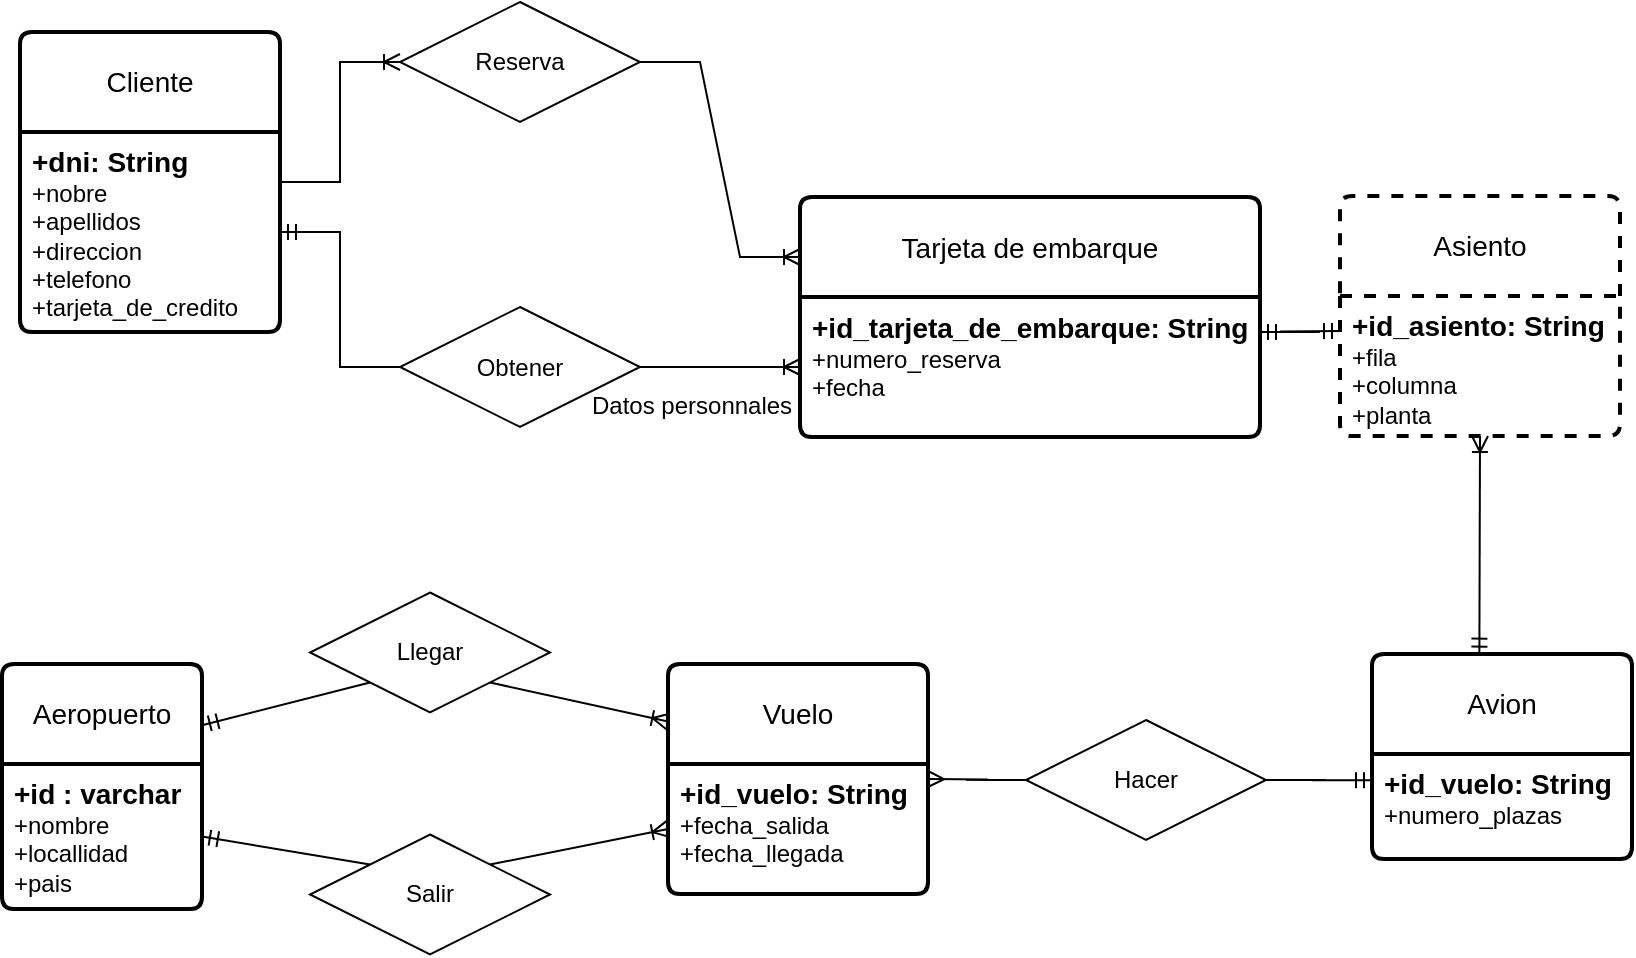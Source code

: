 <mxfile version="22.0.4" type="github">
  <diagram id="R2lEEEUBdFMjLlhIrx00" name="Page-1">
    <mxGraphModel dx="2600" dy="957" grid="1" gridSize="10" guides="1" tooltips="1" connect="1" arrows="1" fold="1" page="1" pageScale="1" pageWidth="850" pageHeight="1100" math="0" shadow="0" extFonts="Permanent Marker^https://fonts.googleapis.com/css?family=Permanent+Marker">
      <root>
        <mxCell id="0" />
        <mxCell id="1" parent="0" />
        <mxCell id="GVflADZopcoPuH8NDHQU-40" value="Cliente" style="swimlane;childLayout=stackLayout;horizontal=1;startSize=50;horizontalStack=0;rounded=1;fontSize=14;fontStyle=0;strokeWidth=2;resizeParent=0;resizeLast=1;shadow=0;dashed=0;align=center;arcSize=4;whiteSpace=wrap;html=1;" parent="1" vertex="1">
          <mxGeometry x="-820" y="45" width="130" height="150" as="geometry" />
        </mxCell>
        <mxCell id="GVflADZopcoPuH8NDHQU-41" value="&lt;font style=&quot;font-size: 14px;&quot;&gt;&lt;b&gt;+dni: String&lt;/b&gt;&lt;/font&gt;&lt;br&gt;+nobre&lt;br&gt;+apellidos&lt;br&gt;+direccion&lt;br&gt;+telefono&lt;br&gt;+tarjeta_de_credito" style="align=left;strokeColor=none;fillColor=none;spacingLeft=4;fontSize=12;verticalAlign=top;resizable=0;rotatable=0;part=1;html=1;" parent="GVflADZopcoPuH8NDHQU-40" vertex="1">
          <mxGeometry y="50" width="130" height="100" as="geometry" />
        </mxCell>
        <mxCell id="GVflADZopcoPuH8NDHQU-42" value="Vuelo" style="swimlane;childLayout=stackLayout;horizontal=1;startSize=50;horizontalStack=0;rounded=1;fontSize=14;fontStyle=0;strokeWidth=2;resizeParent=0;resizeLast=1;shadow=0;dashed=0;align=center;arcSize=4;whiteSpace=wrap;html=1;" parent="1" vertex="1">
          <mxGeometry x="-496" y="361" width="130" height="115" as="geometry" />
        </mxCell>
        <mxCell id="GVflADZopcoPuH8NDHQU-43" value="&lt;b&gt;&lt;font style=&quot;font-size: 14px;&quot;&gt;+id_vuelo: String&lt;/font&gt;&lt;/b&gt;&lt;br&gt;+fecha_salida&lt;br&gt;+fecha_llegada" style="align=left;strokeColor=none;fillColor=none;spacingLeft=4;fontSize=12;verticalAlign=top;resizable=0;rotatable=0;part=1;html=1;" parent="GVflADZopcoPuH8NDHQU-42" vertex="1">
          <mxGeometry y="50" width="130" height="65" as="geometry" />
        </mxCell>
        <mxCell id="GVflADZopcoPuH8NDHQU-44" value="Tarjeta de embarque" style="swimlane;childLayout=stackLayout;horizontal=1;startSize=50;horizontalStack=0;rounded=1;fontSize=14;fontStyle=0;strokeWidth=2;resizeParent=0;resizeLast=1;shadow=0;dashed=0;align=center;arcSize=4;whiteSpace=wrap;html=1;" parent="1" vertex="1">
          <mxGeometry x="-430" y="127.5" width="230" height="120" as="geometry" />
        </mxCell>
        <mxCell id="GVflADZopcoPuH8NDHQU-45" value="&lt;font style=&quot;font-size: 14px;&quot;&gt;&lt;b&gt;+id_tarjeta_de_embarque: String&lt;br&gt;&lt;/b&gt;&lt;/font&gt;+numero_reserva&lt;br&gt;+fecha" style="align=left;strokeColor=none;fillColor=none;spacingLeft=4;fontSize=12;verticalAlign=top;resizable=0;rotatable=0;part=1;html=1;" parent="GVflADZopcoPuH8NDHQU-44" vertex="1">
          <mxGeometry y="50" width="230" height="70" as="geometry" />
        </mxCell>
        <mxCell id="GVflADZopcoPuH8NDHQU-53" value="Reserva" style="shape=rhombus;perimeter=rhombusPerimeter;whiteSpace=wrap;html=1;align=center;" parent="1" vertex="1">
          <mxGeometry x="-630" y="30" width="120" height="60" as="geometry" />
        </mxCell>
        <mxCell id="GVflADZopcoPuH8NDHQU-54" value="Obtener" style="shape=rhombus;perimeter=rhombusPerimeter;whiteSpace=wrap;html=1;align=center;" parent="1" vertex="1">
          <mxGeometry x="-630" y="182.5" width="120" height="60" as="geometry" />
        </mxCell>
        <mxCell id="zLerIvJA5o45v9AowRJ3-1" value="" style="edgeStyle=entityRelationEdgeStyle;fontSize=12;html=1;endArrow=ERoneToMany;rounded=0;exitX=1;exitY=0.25;exitDx=0;exitDy=0;entryX=0;entryY=0.5;entryDx=0;entryDy=0;" parent="1" source="GVflADZopcoPuH8NDHQU-41" target="GVflADZopcoPuH8NDHQU-53" edge="1">
          <mxGeometry width="100" height="100" relative="1" as="geometry">
            <mxPoint x="-240" y="242.5" as="sourcePoint" />
            <mxPoint x="-140" y="142.5" as="targetPoint" />
          </mxGeometry>
        </mxCell>
        <mxCell id="zLerIvJA5o45v9AowRJ3-2" value="" style="edgeStyle=entityRelationEdgeStyle;fontSize=12;html=1;endArrow=ERoneToMany;rounded=0;exitX=1;exitY=0.5;exitDx=0;exitDy=0;entryX=0;entryY=0.25;entryDx=0;entryDy=0;" parent="1" source="GVflADZopcoPuH8NDHQU-53" target="GVflADZopcoPuH8NDHQU-44" edge="1">
          <mxGeometry width="100" height="100" relative="1" as="geometry">
            <mxPoint x="30" y="192.5" as="sourcePoint" />
            <mxPoint x="130" y="92.5" as="targetPoint" />
          </mxGeometry>
        </mxCell>
        <mxCell id="zLerIvJA5o45v9AowRJ3-4" value="" style="edgeStyle=entityRelationEdgeStyle;fontSize=12;html=1;endArrow=ERoneToMany;rounded=0;entryX=0;entryY=0.5;entryDx=0;entryDy=0;exitX=1;exitY=0.5;exitDx=0;exitDy=0;" parent="1" source="GVflADZopcoPuH8NDHQU-54" target="GVflADZopcoPuH8NDHQU-45" edge="1">
          <mxGeometry width="100" height="100" relative="1" as="geometry">
            <mxPoint x="-490" y="212.5" as="sourcePoint" />
            <mxPoint x="-160" y="302.5" as="targetPoint" />
            <Array as="points">
              <mxPoint x="100" y="232.5" />
            </Array>
          </mxGeometry>
        </mxCell>
        <mxCell id="zLerIvJA5o45v9AowRJ3-5" value="Asiento" style="swimlane;childLayout=stackLayout;horizontal=1;startSize=50;horizontalStack=0;rounded=1;fontSize=14;fontStyle=0;strokeWidth=2;resizeParent=0;resizeLast=1;shadow=0;dashed=1;align=center;arcSize=4;whiteSpace=wrap;html=1;" parent="1" vertex="1">
          <mxGeometry x="-160" y="127" width="140" height="120" as="geometry" />
        </mxCell>
        <mxCell id="zLerIvJA5o45v9AowRJ3-6" value="&lt;font style=&quot;font-size: 14px;&quot;&gt;&lt;b&gt;+id_asiento: String&lt;/b&gt;&lt;/font&gt;&lt;br&gt;+fila&lt;br&gt;+columna&lt;br&gt;+planta" style="align=left;strokeColor=none;fillColor=none;spacingLeft=4;fontSize=12;verticalAlign=top;resizable=0;rotatable=0;part=1;html=1;" parent="zLerIvJA5o45v9AowRJ3-5" vertex="1">
          <mxGeometry y="50" width="140" height="70" as="geometry" />
        </mxCell>
        <mxCell id="zLerIvJA5o45v9AowRJ3-8" value="" style="fontSize=12;html=1;endArrow=ERoneToMany;startArrow=ERmandOne;rounded=0;entryX=0.5;entryY=1;entryDx=0;entryDy=0;exitX=0.413;exitY=0.003;exitDx=0;exitDy=0;exitPerimeter=0;" parent="1" source="dmDWiUJjudLL5xSLkTxx-10" target="zLerIvJA5o45v9AowRJ3-6" edge="1">
          <mxGeometry width="100" height="100" relative="1" as="geometry">
            <mxPoint x="390" y="230" as="sourcePoint" />
            <mxPoint x="365" y="20" as="targetPoint" />
          </mxGeometry>
        </mxCell>
        <mxCell id="zLerIvJA5o45v9AowRJ3-9" value="" style="edgeStyle=entityRelationEdgeStyle;fontSize=12;html=1;endArrow=ERmandOne;startArrow=ERmandOne;rounded=0;entryX=0;entryY=0.25;entryDx=0;entryDy=0;exitX=1;exitY=0.25;exitDx=0;exitDy=0;" parent="1" source="GVflADZopcoPuH8NDHQU-45" target="zLerIvJA5o45v9AowRJ3-6" edge="1">
          <mxGeometry width="100" height="100" relative="1" as="geometry">
            <mxPoint x="-200" y="199" as="sourcePoint" />
            <mxPoint x="410" y="350" as="targetPoint" />
            <Array as="points">
              <mxPoint x="420" y="210" />
              <mxPoint x="370" y="230" />
              <mxPoint x="320" y="220" />
              <mxPoint x="320" y="230" />
            </Array>
          </mxGeometry>
        </mxCell>
        <mxCell id="zLerIvJA5o45v9AowRJ3-13" value="" style="edgeStyle=entityRelationEdgeStyle;fontSize=12;html=1;endArrow=ERmandOne;rounded=0;entryX=1;entryY=0.5;entryDx=0;entryDy=0;exitX=0;exitY=0.5;exitDx=0;exitDy=0;" parent="1" source="GVflADZopcoPuH8NDHQU-54" target="GVflADZopcoPuH8NDHQU-41" edge="1">
          <mxGeometry width="100" height="100" relative="1" as="geometry">
            <mxPoint x="-200" y="352.5" as="sourcePoint" />
            <mxPoint x="-190" y="132.5" as="targetPoint" />
          </mxGeometry>
        </mxCell>
        <mxCell id="zLerIvJA5o45v9AowRJ3-14" value="Datos personnales" style="text;strokeColor=none;fillColor=none;spacingLeft=4;spacingRight=4;overflow=hidden;rotatable=0;points=[[0,0.5],[1,0.5]];portConstraint=eastwest;fontSize=12;whiteSpace=wrap;html=1;" parent="1" vertex="1">
          <mxGeometry x="-540" y="217.5" width="120" height="30" as="geometry" />
        </mxCell>
        <mxCell id="dmDWiUJjudLL5xSLkTxx-1" value="Aeropuerto" style="swimlane;childLayout=stackLayout;horizontal=1;startSize=50;horizontalStack=0;rounded=1;fontSize=14;fontStyle=0;strokeWidth=2;resizeParent=0;resizeLast=1;shadow=0;dashed=0;align=center;arcSize=4;whiteSpace=wrap;html=1;" parent="1" vertex="1">
          <mxGeometry x="-829" y="361" width="100" height="122.5" as="geometry" />
        </mxCell>
        <mxCell id="dmDWiUJjudLL5xSLkTxx-2" value="&lt;font style=&quot;font-size: 14px;&quot;&gt;&lt;b&gt;&lt;font style=&quot;&quot;&gt;+id&lt;/font&gt;&amp;nbsp;: varchar&lt;/b&gt;&lt;/font&gt;&lt;br&gt;+nombre&lt;br&gt;+locallidad&lt;br&gt;+pais" style="align=left;strokeColor=none;fillColor=none;spacingLeft=4;fontSize=12;verticalAlign=top;resizable=0;rotatable=0;part=1;html=1;" parent="dmDWiUJjudLL5xSLkTxx-1" vertex="1">
          <mxGeometry y="50" width="100" height="72.5" as="geometry" />
        </mxCell>
        <mxCell id="dmDWiUJjudLL5xSLkTxx-3" value="" style="fontSize=12;html=1;endArrow=ERoneToMany;rounded=0;exitX=1;exitY=1;exitDx=0;exitDy=0;entryX=0;entryY=0.25;entryDx=0;entryDy=0;" parent="1" source="dmDWiUJjudLL5xSLkTxx-4" target="GVflADZopcoPuH8NDHQU-42" edge="1">
          <mxGeometry width="100" height="100" relative="1" as="geometry">
            <mxPoint x="-434.6" y="546.275" as="sourcePoint" />
            <mxPoint x="-503.4" y="520" as="targetPoint" />
          </mxGeometry>
        </mxCell>
        <mxCell id="dmDWiUJjudLL5xSLkTxx-4" value="Llegar" style="shape=rhombus;perimeter=rhombusPerimeter;whiteSpace=wrap;html=1;align=center;" parent="1" vertex="1">
          <mxGeometry x="-675" y="325.25" width="120" height="60" as="geometry" />
        </mxCell>
        <mxCell id="dmDWiUJjudLL5xSLkTxx-5" value="Salir&lt;br&gt;" style="shape=rhombus;perimeter=rhombusPerimeter;whiteSpace=wrap;html=1;align=center;" parent="1" vertex="1">
          <mxGeometry x="-675" y="446.25" width="120" height="60" as="geometry" />
        </mxCell>
        <mxCell id="dmDWiUJjudLL5xSLkTxx-6" value="" style="fontSize=12;html=1;endArrow=ERmandOne;rounded=0;entryX=1;entryY=0.25;entryDx=0;entryDy=0;exitX=0;exitY=1;exitDx=0;exitDy=0;" parent="1" source="dmDWiUJjudLL5xSLkTxx-4" target="dmDWiUJjudLL5xSLkTxx-1" edge="1">
          <mxGeometry width="100" height="100" relative="1" as="geometry">
            <mxPoint x="-474" y="670" as="sourcePoint" />
            <mxPoint x="-549" y="856.5" as="targetPoint" />
          </mxGeometry>
        </mxCell>
        <mxCell id="dmDWiUJjudLL5xSLkTxx-9" value="" style="fontSize=12;html=1;endArrow=ERoneToMany;rounded=0;exitX=1;exitY=0;exitDx=0;exitDy=0;entryX=0;entryY=0.5;entryDx=0;entryDy=0;" parent="1" source="dmDWiUJjudLL5xSLkTxx-5" target="GVflADZopcoPuH8NDHQU-43" edge="1">
          <mxGeometry width="100" height="100" relative="1" as="geometry">
            <mxPoint x="-489" y="1197.5" as="sourcePoint" />
            <mxPoint x="-549" y="1147.5" as="targetPoint" />
          </mxGeometry>
        </mxCell>
        <mxCell id="dmDWiUJjudLL5xSLkTxx-10" value="Avion" style="swimlane;childLayout=stackLayout;horizontal=1;startSize=50;horizontalStack=0;rounded=1;fontSize=14;fontStyle=0;strokeWidth=2;resizeParent=0;resizeLast=1;shadow=0;dashed=0;align=center;arcSize=4;whiteSpace=wrap;html=1;" parent="1" vertex="1">
          <mxGeometry x="-144" y="356" width="130" height="102.5" as="geometry" />
        </mxCell>
        <mxCell id="dmDWiUJjudLL5xSLkTxx-11" value="&lt;font style=&quot;font-size: 14px;&quot;&gt;&lt;b&gt;+id_vuelo: String&lt;/b&gt;&lt;/font&gt;&lt;br&gt;+numero_plazas" style="align=left;strokeColor=none;fillColor=none;spacingLeft=4;fontSize=12;verticalAlign=top;resizable=0;rotatable=0;part=1;html=1;" parent="dmDWiUJjudLL5xSLkTxx-10" vertex="1">
          <mxGeometry y="50" width="130" height="52.5" as="geometry" />
        </mxCell>
        <mxCell id="ABZdF_aoxALb0wv_AOY_-2" value="Hacer" style="shape=rhombus;perimeter=rhombusPerimeter;whiteSpace=wrap;html=1;align=center;" parent="1" vertex="1">
          <mxGeometry x="-317" y="389" width="120" height="60" as="geometry" />
        </mxCell>
        <mxCell id="ABZdF_aoxALb0wv_AOY_-3" value="" style="edgeStyle=entityRelationEdgeStyle;fontSize=12;html=1;endArrow=ERmandOne;rounded=0;exitX=1;exitY=0.5;exitDx=0;exitDy=0;entryX=0;entryY=0.25;entryDx=0;entryDy=0;" parent="1" source="ABZdF_aoxALb0wv_AOY_-2" target="dmDWiUJjudLL5xSLkTxx-11" edge="1">
          <mxGeometry width="100" height="100" relative="1" as="geometry">
            <mxPoint x="271" y="526" as="sourcePoint" />
            <mxPoint x="-174" y="386" as="targetPoint" />
          </mxGeometry>
        </mxCell>
        <mxCell id="ABZdF_aoxALb0wv_AOY_-4" value="" style="edgeStyle=entityRelationEdgeStyle;fontSize=12;html=1;endArrow=ERmany;rounded=0;entryX=1;entryY=0.5;entryDx=0;entryDy=0;exitX=0;exitY=0.5;exitDx=0;exitDy=0;" parent="1" source="ABZdF_aoxALb0wv_AOY_-2" target="GVflADZopcoPuH8NDHQU-42" edge="1">
          <mxGeometry width="100" height="100" relative="1" as="geometry">
            <mxPoint x="51" y="458.5" as="sourcePoint" />
            <mxPoint x="151" y="358.5" as="targetPoint" />
          </mxGeometry>
        </mxCell>
        <mxCell id="dmDWiUJjudLL5xSLkTxx-7" value="" style="fontSize=12;html=1;endArrow=ERmandOne;rounded=0;entryX=1;entryY=0.5;entryDx=0;entryDy=0;exitX=0;exitY=0;exitDx=0;exitDy=0;" parent="1" source="dmDWiUJjudLL5xSLkTxx-5" target="dmDWiUJjudLL5xSLkTxx-2" edge="1">
          <mxGeometry width="100" height="100" relative="1" as="geometry">
            <mxPoint x="-740.75" y="380" as="sourcePoint" />
            <mxPoint x="-949" y="628.7" as="targetPoint" />
          </mxGeometry>
        </mxCell>
      </root>
    </mxGraphModel>
  </diagram>
</mxfile>
